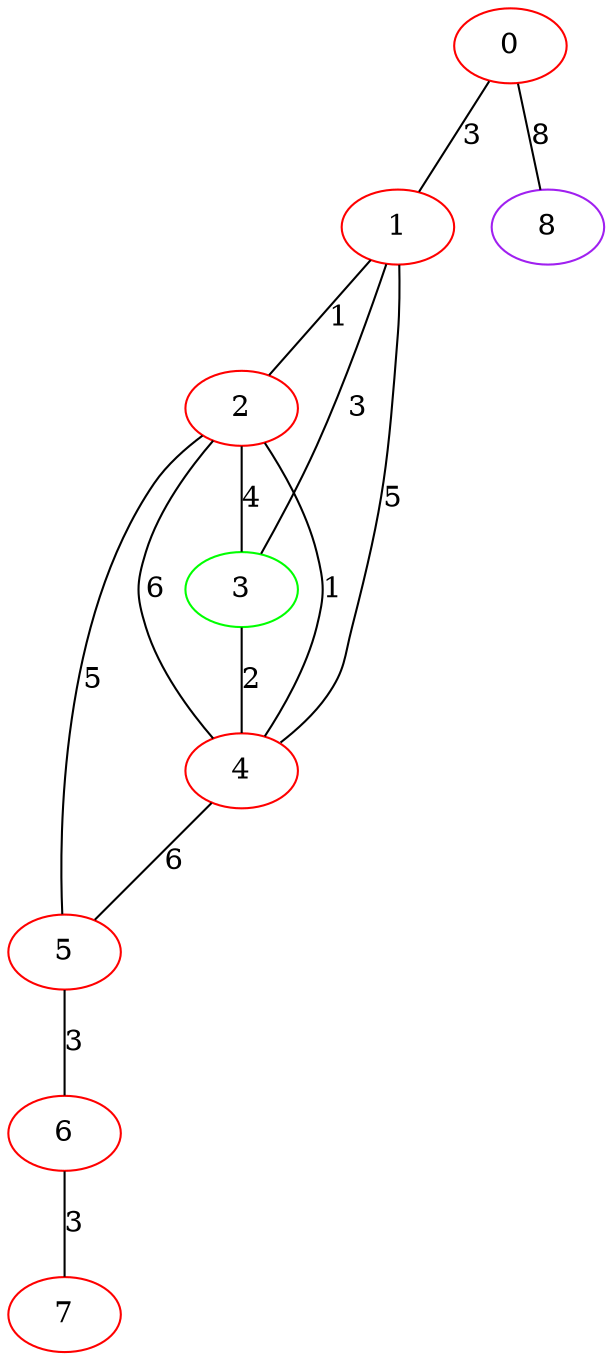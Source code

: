 graph "" {
0 [color=red, weight=1];
1 [color=red, weight=1];
2 [color=red, weight=1];
3 [color=green, weight=2];
4 [color=red, weight=1];
5 [color=red, weight=1];
6 [color=red, weight=1];
7 [color=red, weight=1];
8 [color=purple, weight=4];
0 -- 8  [key=0, label=8];
0 -- 1  [key=0, label=3];
1 -- 2  [key=0, label=1];
1 -- 3  [key=0, label=3];
1 -- 4  [key=0, label=5];
2 -- 3  [key=0, label=4];
2 -- 4  [key=0, label=1];
2 -- 4  [key=1, label=6];
2 -- 5  [key=0, label=5];
3 -- 4  [key=0, label=2];
4 -- 5  [key=0, label=6];
5 -- 6  [key=0, label=3];
6 -- 7  [key=0, label=3];
}

